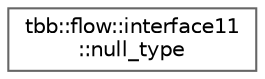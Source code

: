 digraph "类继承关系图"
{
 // LATEX_PDF_SIZE
  bgcolor="transparent";
  edge [fontname=Helvetica,fontsize=10,labelfontname=Helvetica,labelfontsize=10];
  node [fontname=Helvetica,fontsize=10,shape=box,height=0.2,width=0.4];
  rankdir="LR";
  Node0 [id="Node000000",label="tbb::flow::interface11\l::null_type",height=0.2,width=0.4,color="grey40", fillcolor="white", style="filled",URL="$structtbb_1_1flow_1_1interface11_1_1null__type.html",tooltip="A generic null type"];
}
